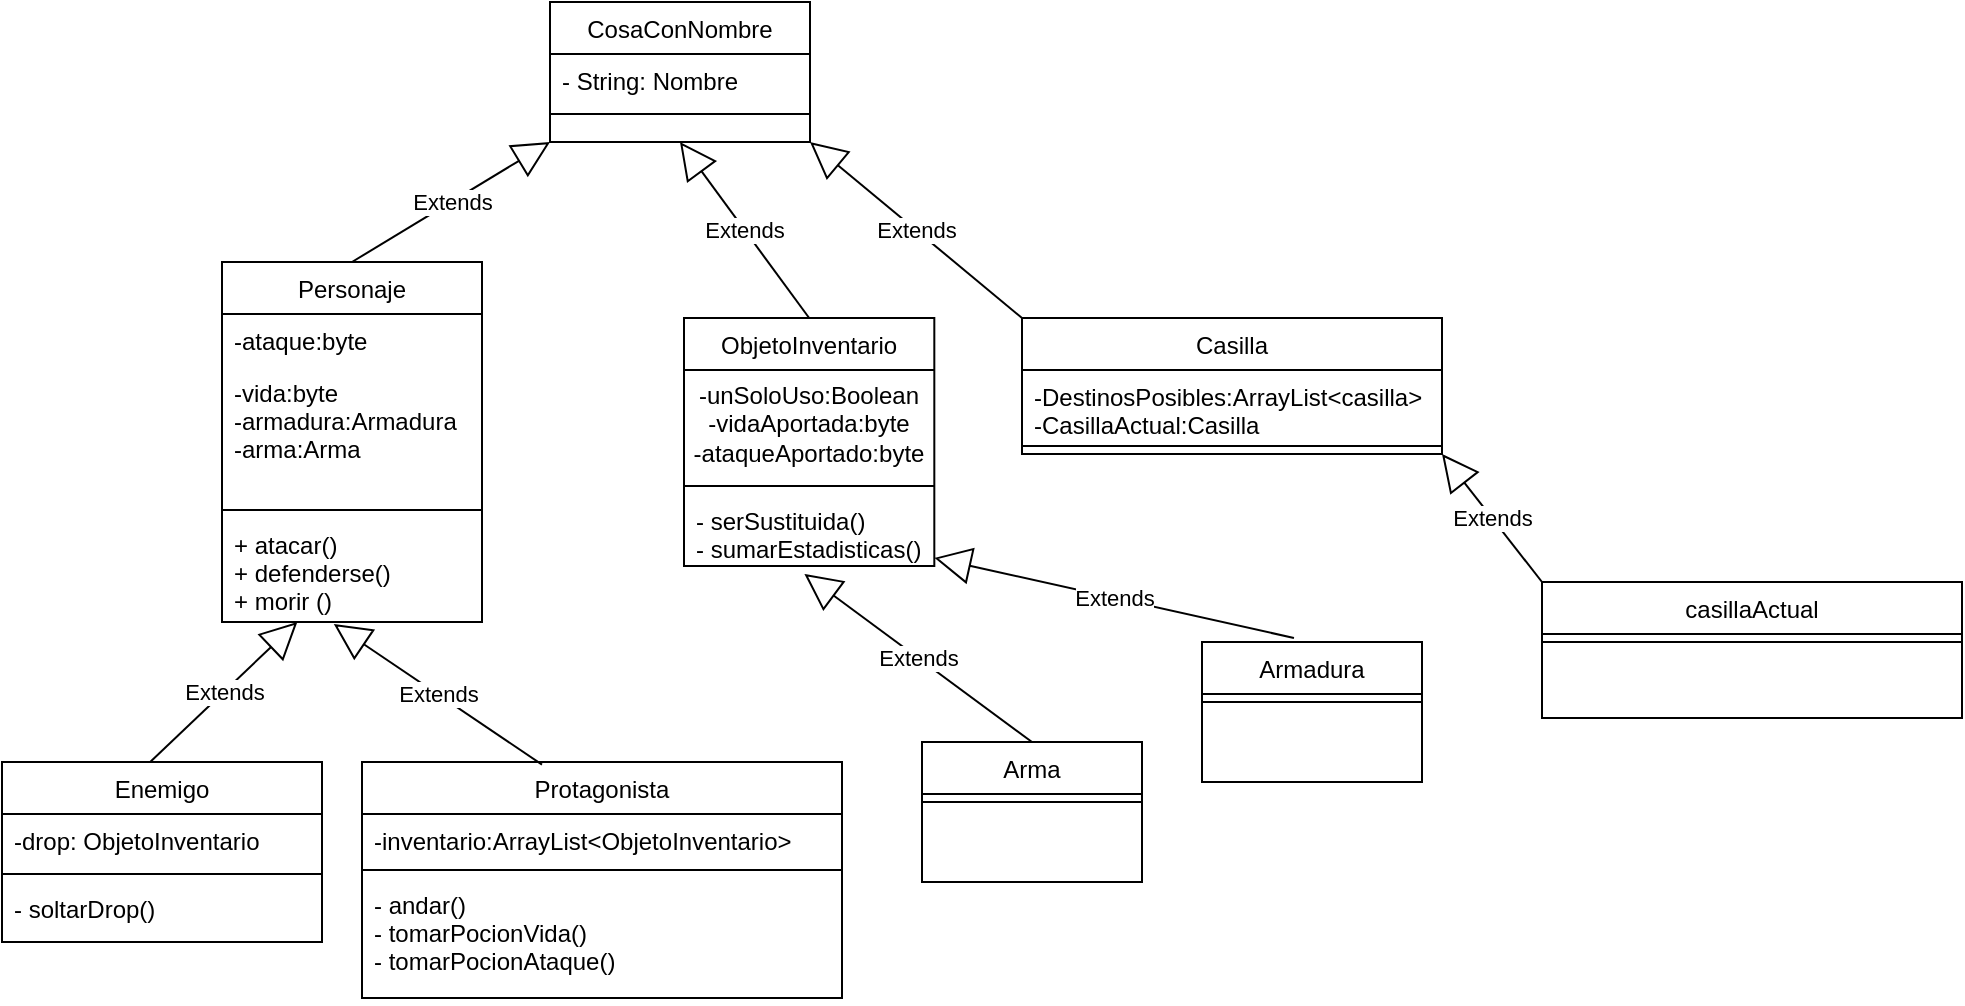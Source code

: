 <mxfile version="14.5.1" type="device"><diagram id="C5RBs43oDa-KdzZeNtuy" name="Page-1"><mxGraphModel dx="1191" dy="1721" grid="1" gridSize="10" guides="1" tooltips="1" connect="1" arrows="1" fold="1" page="1" pageScale="1" pageWidth="827" pageHeight="1169" math="0" shadow="0"><root><mxCell id="WIyWlLk6GJQsqaUBKTNV-0"/><mxCell id="WIyWlLk6GJQsqaUBKTNV-1" parent="WIyWlLk6GJQsqaUBKTNV-0"/><mxCell id="zkfFHV4jXpPFQw0GAbJ--0" value="Personaje" style="swimlane;fontStyle=0;align=center;verticalAlign=top;childLayout=stackLayout;horizontal=1;startSize=26;horizontalStack=0;resizeParent=1;resizeLast=0;collapsible=1;marginBottom=0;rounded=0;shadow=0;strokeWidth=1;" parent="WIyWlLk6GJQsqaUBKTNV-1" vertex="1"><mxGeometry x="120" y="10" width="130" height="180" as="geometry"><mxRectangle x="230" y="140" width="160" height="26" as="alternateBounds"/></mxGeometry></mxCell><mxCell id="zkfFHV4jXpPFQw0GAbJ--2" value="-ataque:byte" style="text;align=left;verticalAlign=top;spacingLeft=4;spacingRight=4;overflow=hidden;rotatable=0;points=[[0,0.5],[1,0.5]];portConstraint=eastwest;rounded=0;shadow=0;html=0;" parent="zkfFHV4jXpPFQw0GAbJ--0" vertex="1"><mxGeometry y="26" width="130" height="26" as="geometry"/></mxCell><mxCell id="zkfFHV4jXpPFQw0GAbJ--3" value="-vida:byte&#10;-armadura:Armadura&#10;-arma:Arma&#10;" style="text;align=left;verticalAlign=top;spacingLeft=4;spacingRight=4;overflow=hidden;rotatable=0;points=[[0,0.5],[1,0.5]];portConstraint=eastwest;rounded=0;shadow=0;html=0;" parent="zkfFHV4jXpPFQw0GAbJ--0" vertex="1"><mxGeometry y="52" width="130" height="68" as="geometry"/></mxCell><mxCell id="zkfFHV4jXpPFQw0GAbJ--4" value="" style="line;html=1;strokeWidth=1;align=left;verticalAlign=middle;spacingTop=-1;spacingLeft=3;spacingRight=3;rotatable=0;labelPosition=right;points=[];portConstraint=eastwest;" parent="zkfFHV4jXpPFQw0GAbJ--0" vertex="1"><mxGeometry y="120" width="130" height="8" as="geometry"/></mxCell><mxCell id="zkfFHV4jXpPFQw0GAbJ--5" value="+ atacar()&#10;+ defenderse()&#10;+ morir ()" style="text;align=left;verticalAlign=top;spacingLeft=4;spacingRight=4;overflow=hidden;rotatable=0;points=[[0,0.5],[1,0.5]];portConstraint=eastwest;" parent="zkfFHV4jXpPFQw0GAbJ--0" vertex="1"><mxGeometry y="128" width="130" height="52" as="geometry"/></mxCell><mxCell id="52CqnkGf8ddiblFD36di-8" value="Enemigo&#10;" style="swimlane;fontStyle=0;align=center;verticalAlign=top;childLayout=stackLayout;horizontal=1;startSize=26;horizontalStack=0;resizeParent=1;resizeLast=0;collapsible=1;marginBottom=0;rounded=0;shadow=0;strokeWidth=1;" parent="WIyWlLk6GJQsqaUBKTNV-1" vertex="1"><mxGeometry x="10" y="260" width="160" height="90" as="geometry"><mxRectangle x="230" y="140" width="160" height="26" as="alternateBounds"/></mxGeometry></mxCell><mxCell id="52CqnkGf8ddiblFD36di-9" value="-drop: ObjetoInventario" style="text;align=left;verticalAlign=top;spacingLeft=4;spacingRight=4;overflow=hidden;rotatable=0;points=[[0,0.5],[1,0.5]];portConstraint=eastwest;rounded=0;shadow=0;html=0;" parent="52CqnkGf8ddiblFD36di-8" vertex="1"><mxGeometry y="26" width="160" height="26" as="geometry"/></mxCell><mxCell id="52CqnkGf8ddiblFD36di-10" value="" style="line;html=1;strokeWidth=1;align=left;verticalAlign=middle;spacingTop=-1;spacingLeft=3;spacingRight=3;rotatable=0;labelPosition=right;points=[];portConstraint=eastwest;" parent="52CqnkGf8ddiblFD36di-8" vertex="1"><mxGeometry y="52" width="160" height="8" as="geometry"/></mxCell><mxCell id="52CqnkGf8ddiblFD36di-11" value="- soltarDrop()" style="text;align=left;verticalAlign=top;spacingLeft=4;spacingRight=4;overflow=hidden;rotatable=0;points=[[0,0.5],[1,0.5]];portConstraint=eastwest;" parent="52CqnkGf8ddiblFD36di-8" vertex="1"><mxGeometry y="60" width="160" height="30" as="geometry"/></mxCell><mxCell id="52CqnkGf8ddiblFD36di-30" value="Arma" style="swimlane;fontStyle=0;align=center;verticalAlign=top;childLayout=stackLayout;horizontal=1;startSize=26;horizontalStack=0;resizeParent=1;resizeLast=0;collapsible=1;marginBottom=0;rounded=0;shadow=0;strokeWidth=1;" parent="WIyWlLk6GJQsqaUBKTNV-1" vertex="1"><mxGeometry x="470" y="250" width="110" height="70" as="geometry"><mxRectangle x="230" y="140" width="160" height="26" as="alternateBounds"/></mxGeometry></mxCell><mxCell id="52CqnkGf8ddiblFD36di-33" value="" style="line;html=1;strokeWidth=1;align=left;verticalAlign=middle;spacingTop=-1;spacingLeft=3;spacingRight=3;rotatable=0;labelPosition=right;points=[];portConstraint=eastwest;" parent="52CqnkGf8ddiblFD36di-30" vertex="1"><mxGeometry y="26" width="110" height="8" as="geometry"/></mxCell><mxCell id="52CqnkGf8ddiblFD36di-35" value="ObjetoInventario" style="swimlane;fontStyle=0;align=center;verticalAlign=top;childLayout=stackLayout;horizontal=1;startSize=26;horizontalStack=0;resizeParent=1;resizeLast=0;collapsible=1;marginBottom=0;rounded=0;shadow=0;strokeWidth=1;" parent="WIyWlLk6GJQsqaUBKTNV-1" vertex="1"><mxGeometry x="351" y="38" width="125.16" height="124" as="geometry"><mxRectangle x="230" y="140" width="160" height="26" as="alternateBounds"/></mxGeometry></mxCell><mxCell id="gESvpWQJDr4e82-JTkET-0" value="-unSoloUso:Boolean&lt;br&gt;-vidaAportada:byte&lt;br&gt;-ataqueAportado:byte" style="text;html=1;strokeColor=none;fillColor=none;align=center;verticalAlign=middle;whiteSpace=wrap;rounded=0;" parent="52CqnkGf8ddiblFD36di-35" vertex="1"><mxGeometry y="26" width="125.16" height="54" as="geometry"/></mxCell><mxCell id="52CqnkGf8ddiblFD36di-36" value="" style="line;html=1;strokeWidth=1;align=left;verticalAlign=middle;spacingTop=-1;spacingLeft=3;spacingRight=3;rotatable=0;labelPosition=right;points=[];portConstraint=eastwest;" parent="52CqnkGf8ddiblFD36di-35" vertex="1"><mxGeometry y="80" width="125.16" height="8" as="geometry"/></mxCell><mxCell id="52CqnkGf8ddiblFD36di-37" value="- serSustituida()&#10;- sumarEstadisticas()" style="text;align=left;verticalAlign=top;spacingLeft=4;spacingRight=4;overflow=hidden;rotatable=0;points=[[0,0.5],[1,0.5]];portConstraint=eastwest;" parent="52CqnkGf8ddiblFD36di-35" vertex="1"><mxGeometry y="88" width="125.16" height="36" as="geometry"/></mxCell><mxCell id="52CqnkGf8ddiblFD36di-38" value="Armadura" style="swimlane;fontStyle=0;align=center;verticalAlign=top;childLayout=stackLayout;horizontal=1;startSize=26;horizontalStack=0;resizeParent=1;resizeLast=0;collapsible=1;marginBottom=0;rounded=0;shadow=0;strokeWidth=1;" parent="WIyWlLk6GJQsqaUBKTNV-1" vertex="1"><mxGeometry x="610" y="200" width="110" height="70" as="geometry"><mxRectangle x="230" y="140" width="160" height="26" as="alternateBounds"/></mxGeometry></mxCell><mxCell id="52CqnkGf8ddiblFD36di-39" value="" style="line;html=1;strokeWidth=1;align=left;verticalAlign=middle;spacingTop=-1;spacingLeft=3;spacingRight=3;rotatable=0;labelPosition=right;points=[];portConstraint=eastwest;" parent="52CqnkGf8ddiblFD36di-38" vertex="1"><mxGeometry y="26" width="110" height="8" as="geometry"/></mxCell><mxCell id="ZXZwZlavw7iZ_nK-Vag4-1" value="Protagonista" style="swimlane;fontStyle=0;align=center;verticalAlign=top;childLayout=stackLayout;horizontal=1;startSize=26;horizontalStack=0;resizeParent=1;resizeLast=0;collapsible=1;marginBottom=0;rounded=0;shadow=0;strokeWidth=1;" parent="WIyWlLk6GJQsqaUBKTNV-1" vertex="1"><mxGeometry x="190" y="260" width="240" height="118" as="geometry"><mxRectangle x="230" y="140" width="160" height="26" as="alternateBounds"/></mxGeometry></mxCell><mxCell id="ZXZwZlavw7iZ_nK-Vag4-2" value="-inventario:ArrayList&lt;ObjetoInventario&gt;&#10;" style="text;align=left;verticalAlign=top;spacingLeft=4;spacingRight=4;overflow=hidden;rotatable=0;points=[[0,0.5],[1,0.5]];portConstraint=eastwest;rounded=0;shadow=0;html=0;" parent="ZXZwZlavw7iZ_nK-Vag4-1" vertex="1"><mxGeometry y="26" width="240" height="24" as="geometry"/></mxCell><mxCell id="ZXZwZlavw7iZ_nK-Vag4-3" value="" style="line;html=1;strokeWidth=1;align=left;verticalAlign=middle;spacingTop=-1;spacingLeft=3;spacingRight=3;rotatable=0;labelPosition=right;points=[];portConstraint=eastwest;" parent="ZXZwZlavw7iZ_nK-Vag4-1" vertex="1"><mxGeometry y="50" width="240" height="8" as="geometry"/></mxCell><mxCell id="ZXZwZlavw7iZ_nK-Vag4-4" value="- andar()&#10;- tomarPocionVida()&#10;- tomarPocionAtaque()" style="text;align=left;verticalAlign=top;spacingLeft=4;spacingRight=4;overflow=hidden;rotatable=0;points=[[0,0.5],[1,0.5]];portConstraint=eastwest;" parent="ZXZwZlavw7iZ_nK-Vag4-1" vertex="1"><mxGeometry y="58" width="240" height="60" as="geometry"/></mxCell><mxCell id="ZXZwZlavw7iZ_nK-Vag4-5" value="Extends" style="endArrow=block;endSize=16;endFill=0;html=1;exitX=0.5;exitY=0;exitDx=0;exitDy=0;entryX=0.481;entryY=1.111;entryDx=0;entryDy=0;entryPerimeter=0;" parent="WIyWlLk6GJQsqaUBKTNV-1" source="52CqnkGf8ddiblFD36di-30" target="52CqnkGf8ddiblFD36di-37" edge="1"><mxGeometry width="160" relative="1" as="geometry"><mxPoint x="520" y="708.99" as="sourcePoint"/><mxPoint x="564.047" y="469.998" as="targetPoint"/></mxGeometry></mxCell><mxCell id="ZXZwZlavw7iZ_nK-Vag4-7" value="Extends" style="endArrow=block;endSize=16;endFill=0;html=1;exitX=0.418;exitY=-0.029;exitDx=0;exitDy=0;exitPerimeter=0;" parent="WIyWlLk6GJQsqaUBKTNV-1" source="52CqnkGf8ddiblFD36di-38" target="52CqnkGf8ddiblFD36di-37" edge="1"><mxGeometry width="160" relative="1" as="geometry"><mxPoint x="385" y="790" as="sourcePoint"/><mxPoint x="520" y="490" as="targetPoint"/></mxGeometry></mxCell><mxCell id="ZXZwZlavw7iZ_nK-Vag4-9" value="Extends" style="endArrow=block;endSize=16;endFill=0;html=1;exitX=0.375;exitY=0.011;exitDx=0;exitDy=0;entryX=0.43;entryY=1.019;entryDx=0;entryDy=0;entryPerimeter=0;exitPerimeter=0;" parent="WIyWlLk6GJQsqaUBKTNV-1" source="ZXZwZlavw7iZ_nK-Vag4-1" target="zkfFHV4jXpPFQw0GAbJ--5" edge="1"><mxGeometry width="160" relative="1" as="geometry"><mxPoint x="405" y="810" as="sourcePoint"/><mxPoint x="449.047" y="571.008" as="targetPoint"/></mxGeometry></mxCell><mxCell id="ZXZwZlavw7iZ_nK-Vag4-10" value="Extends" style="endArrow=block;endSize=16;endFill=0;html=1;exitX=0.463;exitY=0;exitDx=0;exitDy=0;exitPerimeter=0;" parent="WIyWlLk6GJQsqaUBKTNV-1" source="52CqnkGf8ddiblFD36di-8" target="zkfFHV4jXpPFQw0GAbJ--5" edge="1"><mxGeometry width="160" relative="1" as="geometry"><mxPoint x="415" y="820" as="sourcePoint"/><mxPoint x="459.047" y="581.008" as="targetPoint"/></mxGeometry></mxCell><mxCell id="gESvpWQJDr4e82-JTkET-1" value="CosaConNombre" style="swimlane;fontStyle=0;align=center;verticalAlign=top;childLayout=stackLayout;horizontal=1;startSize=26;horizontalStack=0;resizeParent=1;resizeLast=0;collapsible=1;marginBottom=0;rounded=0;shadow=0;strokeWidth=1;" parent="WIyWlLk6GJQsqaUBKTNV-1" vertex="1"><mxGeometry x="284" y="-120" width="130" height="70" as="geometry"><mxRectangle x="230" y="140" width="160" height="26" as="alternateBounds"/></mxGeometry></mxCell><mxCell id="gESvpWQJDr4e82-JTkET-2" value="- String: Nombre" style="text;align=left;verticalAlign=top;spacingLeft=4;spacingRight=4;overflow=hidden;rotatable=0;points=[[0,0.5],[1,0.5]];portConstraint=eastwest;rounded=0;shadow=0;html=0;" parent="gESvpWQJDr4e82-JTkET-1" vertex="1"><mxGeometry y="26" width="130" height="26" as="geometry"/></mxCell><mxCell id="gESvpWQJDr4e82-JTkET-4" value="" style="line;html=1;strokeWidth=1;align=left;verticalAlign=middle;spacingTop=-1;spacingLeft=3;spacingRight=3;rotatable=0;labelPosition=right;points=[];portConstraint=eastwest;" parent="gESvpWQJDr4e82-JTkET-1" vertex="1"><mxGeometry y="52" width="130" height="8" as="geometry"/></mxCell><mxCell id="gESvpWQJDr4e82-JTkET-6" value="Extends" style="endArrow=block;endSize=16;endFill=0;html=1;exitX=0.5;exitY=0;exitDx=0;exitDy=0;entryX=0.5;entryY=1;entryDx=0;entryDy=0;" parent="WIyWlLk6GJQsqaUBKTNV-1" source="52CqnkGf8ddiblFD36di-35" target="gESvpWQJDr4e82-JTkET-1" edge="1"><mxGeometry width="160" relative="1" as="geometry"><mxPoint x="290" y="271.298" as="sourcePoint"/><mxPoint x="185.9" y="200.988" as="targetPoint"/></mxGeometry></mxCell><mxCell id="gESvpWQJDr4e82-JTkET-7" value="Extends" style="endArrow=block;endSize=16;endFill=0;html=1;exitX=0.5;exitY=0;exitDx=0;exitDy=0;entryX=0;entryY=1;entryDx=0;entryDy=0;" parent="WIyWlLk6GJQsqaUBKTNV-1" source="zkfFHV4jXpPFQw0GAbJ--0" target="gESvpWQJDr4e82-JTkET-1" edge="1"><mxGeometry width="160" relative="1" as="geometry"><mxPoint x="300" y="281.298" as="sourcePoint"/><mxPoint x="195.9" y="210.988" as="targetPoint"/></mxGeometry></mxCell><mxCell id="GKgFWpgxj5dkyYfslpXb-0" value="Casilla" style="swimlane;fontStyle=0;align=center;verticalAlign=top;childLayout=stackLayout;horizontal=1;startSize=26;horizontalStack=0;resizeParent=1;resizeLast=0;collapsible=1;marginBottom=0;rounded=0;shadow=0;strokeWidth=1;" parent="WIyWlLk6GJQsqaUBKTNV-1" vertex="1"><mxGeometry x="520" y="38" width="210" height="68" as="geometry"><mxRectangle x="230" y="140" width="160" height="26" as="alternateBounds"/></mxGeometry></mxCell><mxCell id="GKgFWpgxj5dkyYfslpXb-1" value="-DestinosPosibles:ArrayList&lt;casilla&gt;&#10;-CasillaActual:Casilla" style="text;align=left;verticalAlign=top;spacingLeft=4;spacingRight=4;overflow=hidden;rotatable=0;points=[[0,0.5],[1,0.5]];portConstraint=eastwest;rounded=0;shadow=0;html=0;" parent="GKgFWpgxj5dkyYfslpXb-0" vertex="1"><mxGeometry y="26" width="210" height="34" as="geometry"/></mxCell><mxCell id="GKgFWpgxj5dkyYfslpXb-2" value="" style="line;html=1;strokeWidth=1;align=left;verticalAlign=middle;spacingTop=-1;spacingLeft=3;spacingRight=3;rotatable=0;labelPosition=right;points=[];portConstraint=eastwest;" parent="GKgFWpgxj5dkyYfslpXb-0" vertex="1"><mxGeometry y="60" width="210" height="8" as="geometry"/></mxCell><mxCell id="GKgFWpgxj5dkyYfslpXb-3" value="Extends" style="endArrow=block;endSize=16;endFill=0;html=1;exitX=0;exitY=0;exitDx=0;exitDy=0;entryX=1;entryY=1;entryDx=0;entryDy=0;" parent="WIyWlLk6GJQsqaUBKTNV-1" source="GKgFWpgxj5dkyYfslpXb-0" target="gESvpWQJDr4e82-JTkET-1" edge="1"><mxGeometry width="160" relative="1" as="geometry"><mxPoint x="557.29" y="18.0" as="sourcePoint"/><mxPoint x="492.71" y="-70" as="targetPoint"/></mxGeometry></mxCell><mxCell id="HzCjxGvKxtuBHPNkcfwA-0" value="casillaActual" style="swimlane;fontStyle=0;align=center;verticalAlign=top;childLayout=stackLayout;horizontal=1;startSize=26;horizontalStack=0;resizeParent=1;resizeLast=0;collapsible=1;marginBottom=0;rounded=0;shadow=0;strokeWidth=1;" vertex="1" parent="WIyWlLk6GJQsqaUBKTNV-1"><mxGeometry x="780" y="170" width="210" height="68" as="geometry"><mxRectangle x="230" y="140" width="160" height="26" as="alternateBounds"/></mxGeometry></mxCell><mxCell id="HzCjxGvKxtuBHPNkcfwA-2" value="" style="line;html=1;strokeWidth=1;align=left;verticalAlign=middle;spacingTop=-1;spacingLeft=3;spacingRight=3;rotatable=0;labelPosition=right;points=[];portConstraint=eastwest;" vertex="1" parent="HzCjxGvKxtuBHPNkcfwA-0"><mxGeometry y="26" width="210" height="8" as="geometry"/></mxCell><mxCell id="HzCjxGvKxtuBHPNkcfwA-3" value="Extends" style="endArrow=block;endSize=16;endFill=0;html=1;exitX=0;exitY=0;exitDx=0;exitDy=0;entryX=1;entryY=1;entryDx=0;entryDy=0;" edge="1" parent="WIyWlLk6GJQsqaUBKTNV-1" source="HzCjxGvKxtuBHPNkcfwA-0" target="GKgFWpgxj5dkyYfslpXb-0"><mxGeometry width="160" relative="1" as="geometry"><mxPoint x="966" y="144" as="sourcePoint"/><mxPoint x="860" y="56" as="targetPoint"/></mxGeometry></mxCell></root></mxGraphModel></diagram></mxfile>